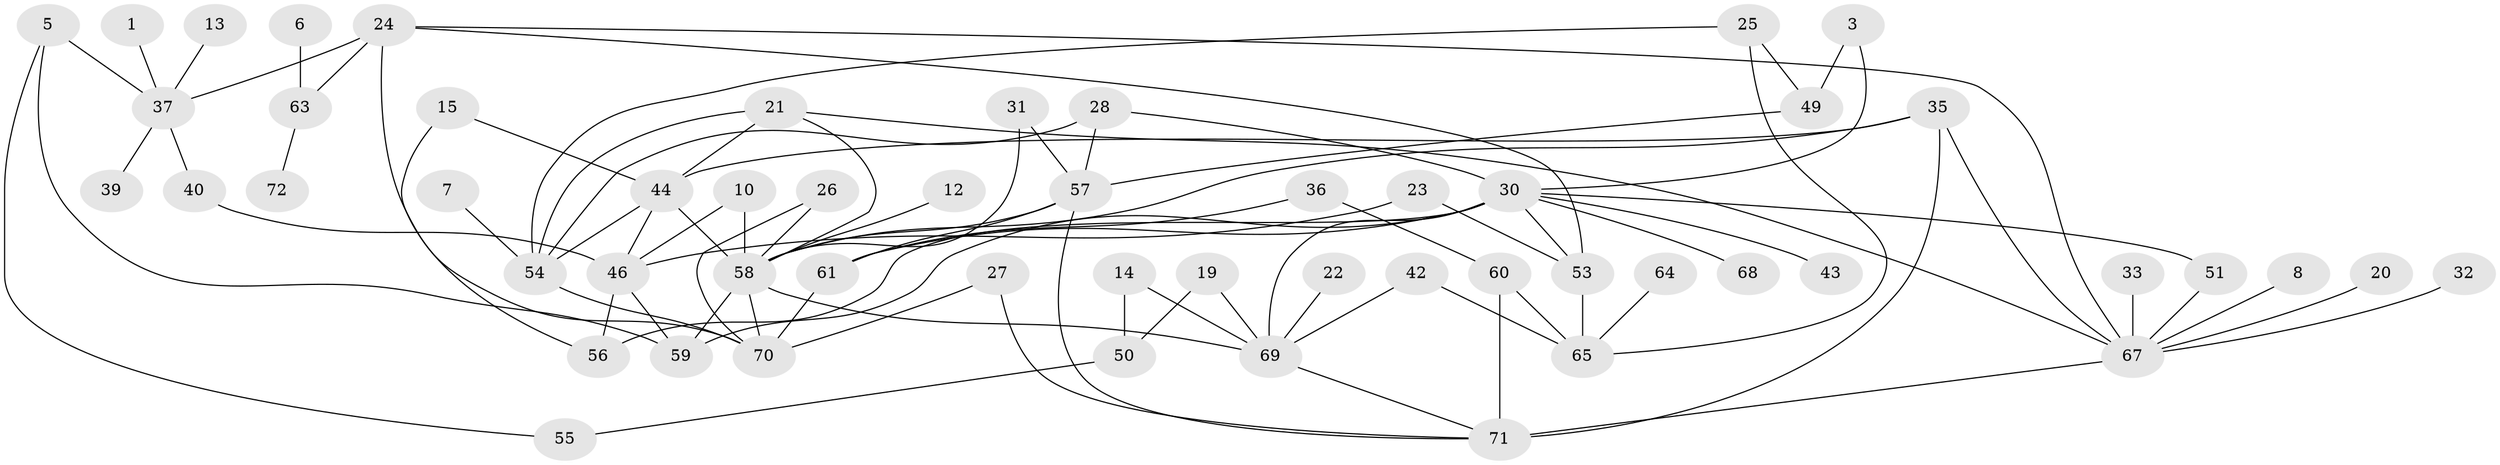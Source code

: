 // original degree distribution, {1: 0.16666666666666666, 6: 0.020833333333333332, 2: 0.3333333333333333, 4: 0.11805555555555555, 0: 0.11805555555555555, 3: 0.1597222222222222, 5: 0.0763888888888889, 8: 0.006944444444444444}
// Generated by graph-tools (version 1.1) at 2025/49/03/09/25 03:49:06]
// undirected, 55 vertices, 88 edges
graph export_dot {
graph [start="1"]
  node [color=gray90,style=filled];
  1;
  3;
  5;
  6;
  7;
  8;
  10;
  12;
  13;
  14;
  15;
  19;
  20;
  21;
  22;
  23;
  24;
  25;
  26;
  27;
  28;
  30;
  31;
  32;
  33;
  35;
  36;
  37;
  39;
  40;
  42;
  43;
  44;
  46;
  49;
  50;
  51;
  53;
  54;
  55;
  56;
  57;
  58;
  59;
  60;
  61;
  63;
  64;
  65;
  67;
  68;
  69;
  70;
  71;
  72;
  1 -- 37 [weight=1.0];
  3 -- 30 [weight=1.0];
  3 -- 49 [weight=1.0];
  5 -- 37 [weight=1.0];
  5 -- 55 [weight=1.0];
  5 -- 59 [weight=1.0];
  6 -- 63 [weight=1.0];
  7 -- 54 [weight=1.0];
  8 -- 67 [weight=1.0];
  10 -- 46 [weight=1.0];
  10 -- 58 [weight=1.0];
  12 -- 58 [weight=1.0];
  13 -- 37 [weight=1.0];
  14 -- 50 [weight=1.0];
  14 -- 69 [weight=1.0];
  15 -- 44 [weight=1.0];
  15 -- 56 [weight=1.0];
  19 -- 50 [weight=1.0];
  19 -- 69 [weight=1.0];
  20 -- 67 [weight=1.0];
  21 -- 44 [weight=1.0];
  21 -- 54 [weight=1.0];
  21 -- 58 [weight=1.0];
  21 -- 67 [weight=1.0];
  22 -- 69 [weight=1.0];
  23 -- 46 [weight=1.0];
  23 -- 53 [weight=1.0];
  24 -- 37 [weight=1.0];
  24 -- 53 [weight=1.0];
  24 -- 63 [weight=1.0];
  24 -- 67 [weight=1.0];
  24 -- 70 [weight=1.0];
  25 -- 49 [weight=1.0];
  25 -- 54 [weight=1.0];
  25 -- 65 [weight=1.0];
  26 -- 58 [weight=1.0];
  26 -- 70 [weight=1.0];
  27 -- 70 [weight=1.0];
  27 -- 71 [weight=1.0];
  28 -- 30 [weight=1.0];
  28 -- 54 [weight=1.0];
  28 -- 57 [weight=1.0];
  30 -- 43 [weight=1.0];
  30 -- 51 [weight=1.0];
  30 -- 53 [weight=1.0];
  30 -- 56 [weight=2.0];
  30 -- 59 [weight=1.0];
  30 -- 61 [weight=1.0];
  30 -- 68 [weight=2.0];
  30 -- 69 [weight=1.0];
  31 -- 57 [weight=1.0];
  31 -- 58 [weight=1.0];
  32 -- 67 [weight=1.0];
  33 -- 67 [weight=1.0];
  35 -- 44 [weight=1.0];
  35 -- 58 [weight=1.0];
  35 -- 67 [weight=1.0];
  35 -- 71 [weight=1.0];
  36 -- 60 [weight=1.0];
  36 -- 61 [weight=1.0];
  37 -- 39 [weight=1.0];
  37 -- 40 [weight=1.0];
  40 -- 46 [weight=1.0];
  42 -- 65 [weight=1.0];
  42 -- 69 [weight=1.0];
  44 -- 46 [weight=2.0];
  44 -- 54 [weight=2.0];
  44 -- 58 [weight=1.0];
  46 -- 56 [weight=1.0];
  46 -- 59 [weight=1.0];
  49 -- 57 [weight=1.0];
  50 -- 55 [weight=1.0];
  51 -- 67 [weight=1.0];
  53 -- 65 [weight=1.0];
  54 -- 70 [weight=1.0];
  57 -- 58 [weight=1.0];
  57 -- 61 [weight=1.0];
  57 -- 71 [weight=1.0];
  58 -- 59 [weight=1.0];
  58 -- 69 [weight=1.0];
  58 -- 70 [weight=1.0];
  60 -- 65 [weight=1.0];
  60 -- 71 [weight=2.0];
  61 -- 70 [weight=1.0];
  63 -- 72 [weight=1.0];
  64 -- 65 [weight=1.0];
  67 -- 71 [weight=1.0];
  69 -- 71 [weight=1.0];
}
